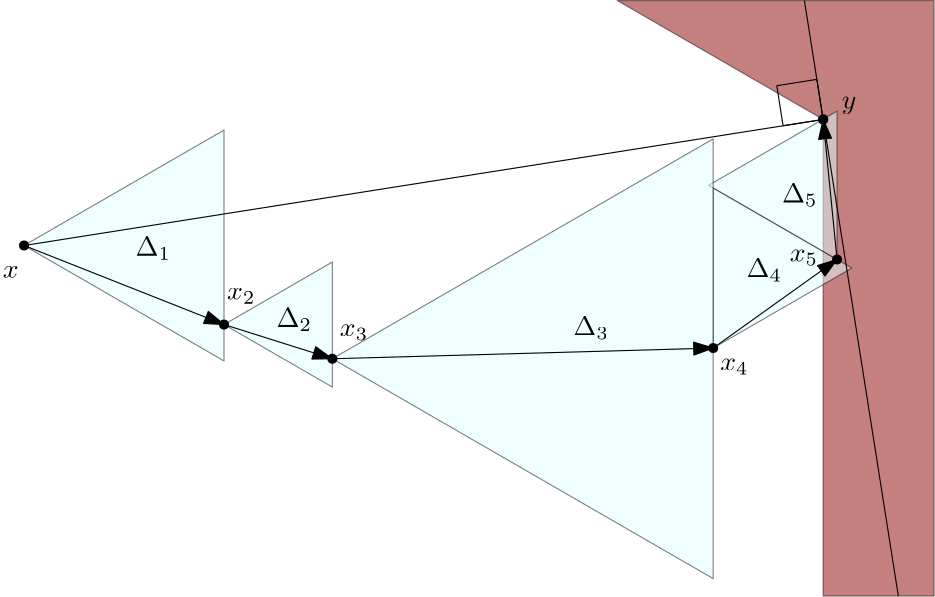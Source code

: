 <?xml version="1.0"?>
<!DOCTYPE ipe SYSTEM "ipe.dtd">
<ipe version="70010" creator="Ipe 7.0.10">
<info created="D:20120323155749" modified="D:20120323160439"/>
<ipestyle name="basic">
<symbol name="arrow/arc(spx)">
<path stroke="sym-stroke" fill="sym-stroke" pen="sym-pen">
0 0 m
-1 0.333 l
-1 -0.333 l
h
</path>
</symbol>
<symbol name="arrow/farc(spx)">
<path stroke="sym-stroke" fill="white" pen="sym-pen">
0 0 m
-1 0.333 l
-1 -0.333 l
h
</path>
</symbol>
<symbol name="mark/circle(sx)" transformations="translations">
<path fill="sym-stroke">
0.6 0 0 0.6 0 0 e
0.4 0 0 0.4 0 0 e
</path>
</symbol>
<symbol name="mark/disk(sx)" transformations="translations">
<path fill="sym-stroke">
0.6 0 0 0.6 0 0 e
</path>
</symbol>
<symbol name="mark/fdisk(sfx)" transformations="translations">
<group>
<path fill="sym-stroke" fillrule="eofill">
0.6 0 0 0.6 0 0 e
0.4 0 0 0.4 0 0 e
</path>
<path fill="sym-fill">
0.4 0 0 0.4 0 0 e
</path>
</group>
</symbol>
<symbol name="mark/box(sx)" transformations="translations">
<path fill="sym-stroke" fillrule="eofill">
-0.6 -0.6 m
0.6 -0.6 l
0.6 0.6 l
-0.6 0.6 l
h
-0.4 -0.4 m
0.4 -0.4 l
0.4 0.4 l
-0.4 0.4 l
h
</path>
</symbol>
<symbol name="mark/square(sx)" transformations="translations">
<path fill="sym-stroke">
-0.6 -0.6 m
0.6 -0.6 l
0.6 0.6 l
-0.6 0.6 l
h
</path>
</symbol>
<symbol name="mark/fsquare(sfx)" transformations="translations">
<group>
<path fill="sym-stroke" fillrule="eofill">
-0.6 -0.6 m
0.6 -0.6 l
0.6 0.6 l
-0.6 0.6 l
h
-0.4 -0.4 m
0.4 -0.4 l
0.4 0.4 l
-0.4 0.4 l
h
</path>
<path fill="sym-fill">
-0.4 -0.4 m
0.4 -0.4 l
0.4 0.4 l
-0.4 0.4 l
h
</path>
</group>
</symbol>
<symbol name="mark/cross(sx)" transformations="translations">
<group>
<path fill="sym-stroke">
-0.43 -0.57 m
0.57 0.43 l
0.43 0.57 l
-0.57 -0.43 l
h
</path>
<path fill="sym-stroke">
-0.43 0.57 m
0.57 -0.43 l
0.43 -0.57 l
-0.57 0.43 l
h
</path>
</group>
</symbol>
<symbol name="arrow/fnormal(spx)">
<path stroke="sym-stroke" fill="white" pen="sym-pen">
0 0 m
-1 0.333 l
-1 -0.333 l
h
</path>
</symbol>
<symbol name="arrow/pointed(spx)">
<path stroke="sym-stroke" fill="sym-stroke" pen="sym-pen">
0 0 m
-1 0.333 l
-0.8 0 l
-1 -0.333 l
h
</path>
</symbol>
<symbol name="arrow/fpointed(spx)">
<path stroke="sym-stroke" fill="white" pen="sym-pen">
0 0 m
-1 0.333 l
-0.8 0 l
-1 -0.333 l
h
</path>
</symbol>
<symbol name="arrow/linear(spx)">
<path stroke="sym-stroke" pen="sym-pen">
-1 0.333 m
0 0 l
-1 -0.333 l
</path>
</symbol>
<symbol name="arrow/fdouble(spx)">
<path stroke="sym-stroke" fill="white" pen="sym-pen">
0 0 m
-1 0.333 l
-1 -0.333 l
h
-1 0 m
-2 0.333 l
-2 -0.333 l
h
</path>
</symbol>
<symbol name="arrow/double(spx)">
<path stroke="sym-stroke" fill="sym-stroke" pen="sym-pen">
0 0 m
-1 0.333 l
-1 -0.333 l
h
-1 0 m
-2 0.333 l
-2 -0.333 l
h
</path>
</symbol>
<pen name="heavier" value="0.8"/>
<pen name="fat" value="1.2"/>
<pen name="ultrafat" value="2"/>
<symbolsize name="large" value="5"/>
<symbolsize name="small" value="2"/>
<symbolsize name="tiny" value="1.1"/>
<arrowsize name="large" value="10"/>
<arrowsize name="small" value="5"/>
<arrowsize name="tiny" value="3"/>
<color name="red" value="1 0 0"/>
<color name="green" value="0 1 0"/>
<color name="blue" value="0 0 1"/>
<color name="yellow" value="1 1 0"/>
<color name="orange" value="1 0.647 0"/>
<color name="gold" value="1 0.843 0"/>
<color name="purple" value="0.627 0.125 0.941"/>
<color name="gray" value="0.745"/>
<color name="brown" value="0.647 0.165 0.165"/>
<color name="navy" value="0 0 0.502"/>
<color name="pink" value="1 0.753 0.796"/>
<color name="seagreen" value="0.18 0.545 0.341"/>
<color name="turquoise" value="0.251 0.878 0.816"/>
<color name="violet" value="0.933 0.51 0.933"/>
<color name="darkblue" value="0 0 0.545"/>
<color name="darkcyan" value="0 0.545 0.545"/>
<color name="darkgray" value="0.663"/>
<color name="darkgreen" value="0 0.392 0"/>
<color name="darkmagenta" value="0.545 0 0.545"/>
<color name="darkorange" value="1 0.549 0"/>
<color name="darkred" value="0.545 0 0"/>
<color name="lightblue" value="0.678 0.847 0.902"/>
<color name="lightcyan" value="0.878 1 1"/>
<color name="lightgray" value="0.827"/>
<color name="lightgreen" value="0.565 0.933 0.565"/>
<color name="lightyellow" value="1 1 0.878"/>
<dashstyle name="dashed" value="[4] 0"/>
<dashstyle name="dotted" value="[1 3] 0"/>
<dashstyle name="dash dotted" value="[4 2 1 2] 0"/>
<dashstyle name="dash dot dotted" value="[4 2 1 2 1 2] 0"/>
<textsize name="large" value="\large"/>
<textsize name="small" value="\small"/>
<textsize name="tiny" value="\tiny"/>
<textsize name="Large" value="\Large"/>
<textsize name="LARGE" value="\LARGE"/>
<textsize name="huge" value="\huge"/>
<textsize name="Huge" value="\Huge"/>
<textsize name="footnote" value="\footnotesize"/>
<textstyle name="center" begin="\begin{center}" end="\end{center}"/>
<textstyle name="itemize" begin="\begin{itemize}" end="\end{itemize}"/>
<textstyle name="item" begin="\begin{itemize}\item{}" end="\end{itemize}"/>
<gridsize name="4 pts" value="4"/>
<gridsize name="8 pts (~3 mm)" value="8"/>
<gridsize name="16 pts (~6 mm)" value="16"/>
<gridsize name="32 pts (~12 mm)" value="32"/>
<gridsize name="10 pts (~3.5 mm)" value="10"/>
<gridsize name="20 pts (~7 mm)" value="20"/>
<gridsize name="14 pts (~5 mm)" value="14"/>
<gridsize name="28 pts (~10 mm)" value="28"/>
<gridsize name="56 pts (~20 mm)" value="56"/>
<anglesize name="90 deg" value="90"/>
<anglesize name="60 deg" value="60"/>
<anglesize name="45 deg" value="45"/>
<anglesize name="30 deg" value="30"/>
<anglesize name="22.5 deg" value="22.5"/>
<tiling name="falling" angle="-60" step="4" width="1"/>
<tiling name="rising" angle="30" step="4" width="1"/>
</ipestyle>
<ipestyle name="trans50">
<opacity name="50%" value="0.5"/>
</ipestyle>
<page>
<layer name="alpha"/>
<view layers="alpha" active="alpha"/>
<path layer="alpha" stroke="black" fill="darkred" opacity="50%">
415.234 429.767 m
341.114 472.56 l
455.158 472.56 l
455.158 258.177 l
415.234 258.177 l
h
</path>
<path matrix="0.693267 0 0 0.693267 295.319 -0.0606666" stroke="black" fill="lightcyan" opacity="50%">
187.845 542.844 m
115.852 584.409 l
115.852 501.279 l
h
</path>
<path matrix="-0.642469 0 0 -0.642469 494.662 754.808" stroke="black" fill="lightcyan" opacity="50%">
187.845 542.844 m
115.852 584.409 l
115.852 501.279 l
h
</path>
<path matrix="-1.90431 0 0 -1.90431 596.253 1377.36" stroke="black" fill="lightcyan" opacity="50%">
187.845 542.844 m
115.852 584.409 l
115.852 501.279 l
h
</path>
<path matrix="-0.541772 0 0 -0.541772 301.304 650.018" stroke="black" fill="lightcyan" opacity="50%">
187.845 542.844 m
115.852 584.409 l
115.852 501.279 l
h
</path>
<path matrix="-1 0 0 -1 315.387 927.226" stroke="black" fill="lightcyan" opacity="50%">
187.845 542.844 m
115.852 584.409 l
115.852 501.279 l
h
</path>
<use name="mark/disk(sx)" pos="127.542 384.382" size="normal" stroke="black"/>
<use name="mark/disk(sx)" pos="415.234 429.767" size="normal" stroke="black"/>
<path stroke="black">
127.542 384.382 m
415.234 429.767 l
</path>
<use name="mark/disk(sx)" pos="199.535 355.921" size="normal" stroke="black"/>
<use name="mark/disk(sx)" pos="238.539 343.613" size="normal" stroke="black"/>
<use name="mark/disk(sx)" pos="375.635 347.459" size="normal" stroke="black"/>
<path stroke="black" arrow="normal/normal">
127.542 384.382 m
199.535 355.921 l
</path>
<path stroke="black" arrow="normal/normal">
199.535 355.921 m
238.539 343.613 l
</path>
<path stroke="black" arrow="normal/normal">
238.539 343.613 m
375.635 347.459 l
</path>
<text matrix="1 0 0 1 -5.33961 23.7558" transformations="translations" pos="125.234 348.998" stroke="black" type="label" valign="baseline">$x$</text>
<text matrix="1 0 0 1 -2.17943 -1.08972" transformations="translations" pos="169.834 381.787" stroke="black" type="label" valign="baseline">$\Delta_1$</text>
<text matrix="1 0 0 1 -1.08972 5.44858" transformations="translations" pos="219.498 349.622" stroke="black" type="label" valign="baseline">$\Delta_2$</text>
<text matrix="1 0 0 1 14.1663 -9.44421" transformations="translations" pos="311.134 361.445" stroke="black" type="label" valign="baseline">$\Delta_3$</text>
<text transformations="translations" pos="421.922 433.73" stroke="black" type="label" valign="baseline">$y$</text>
<use name="mark/disk(sx)" pos="420.231 379.343" size="normal" stroke="black"/>
<use name="mark/disk(sx)" pos="415.234 429.767" size="normal" stroke="black"/>
<path stroke="black" fill="lightcyan" arrow="normal/normal">
375.635 347.459 m
420.231 379.343 l
</path>
<path stroke="black" fill="lightcyan" arrow="normal/normal">
420.231 379.343 m
415.234 429.767 l
</path>
<text transformations="translations" pos="387.632 372.924" stroke="black" type="label" valign="baseline">$\Delta_4$</text>
<text transformations="translations" pos="400.382 399.84" stroke="black" type="label" valign="baseline">$\Delta_5$</text>
<group matrix="1 0 0 1 133.339 21.035">
<path stroke="black">
267.467 406.456 m
281.895 408.732 l
</path>
<path matrix="1 0 0 1 -2.27604 14.4283" stroke="black">
267.467 406.456 m
281.895 408.732 l
</path>
<path matrix="0 1 -1 0 688.351 141.265" stroke="black">
267.467 406.456 m
281.895 408.732 l
</path>
<path matrix="0 1 -1 0 673.923 138.989" stroke="black">
267.467 406.456 m
281.895 408.732 l
</path>
</group>
<path stroke="black">
408.483 472.56 m
442.303 258.177 l
</path>
<text matrix="1 0 0 1 -24.0827 -132.219" transformations="translations" pos="224.72 497.115" stroke="black" type="label" valign="baseline">$x_2$</text>
<text transformations="translations" pos="241.247 351.674" stroke="black" type="label" valign="baseline">$x_3$</text>
<text matrix="1 0 0 1 -4.24989 0.944421" transformations="translations" pos="382.438 338.452" stroke="black" type="label" valign="baseline">$x_4$</text>
<text matrix="1 0 0 1 -22.3303 2.31528" transformations="translations" pos="425.546 376.275" stroke="black" type="label" valign="baseline">$x_5$</text>
</page>
</ipe>
